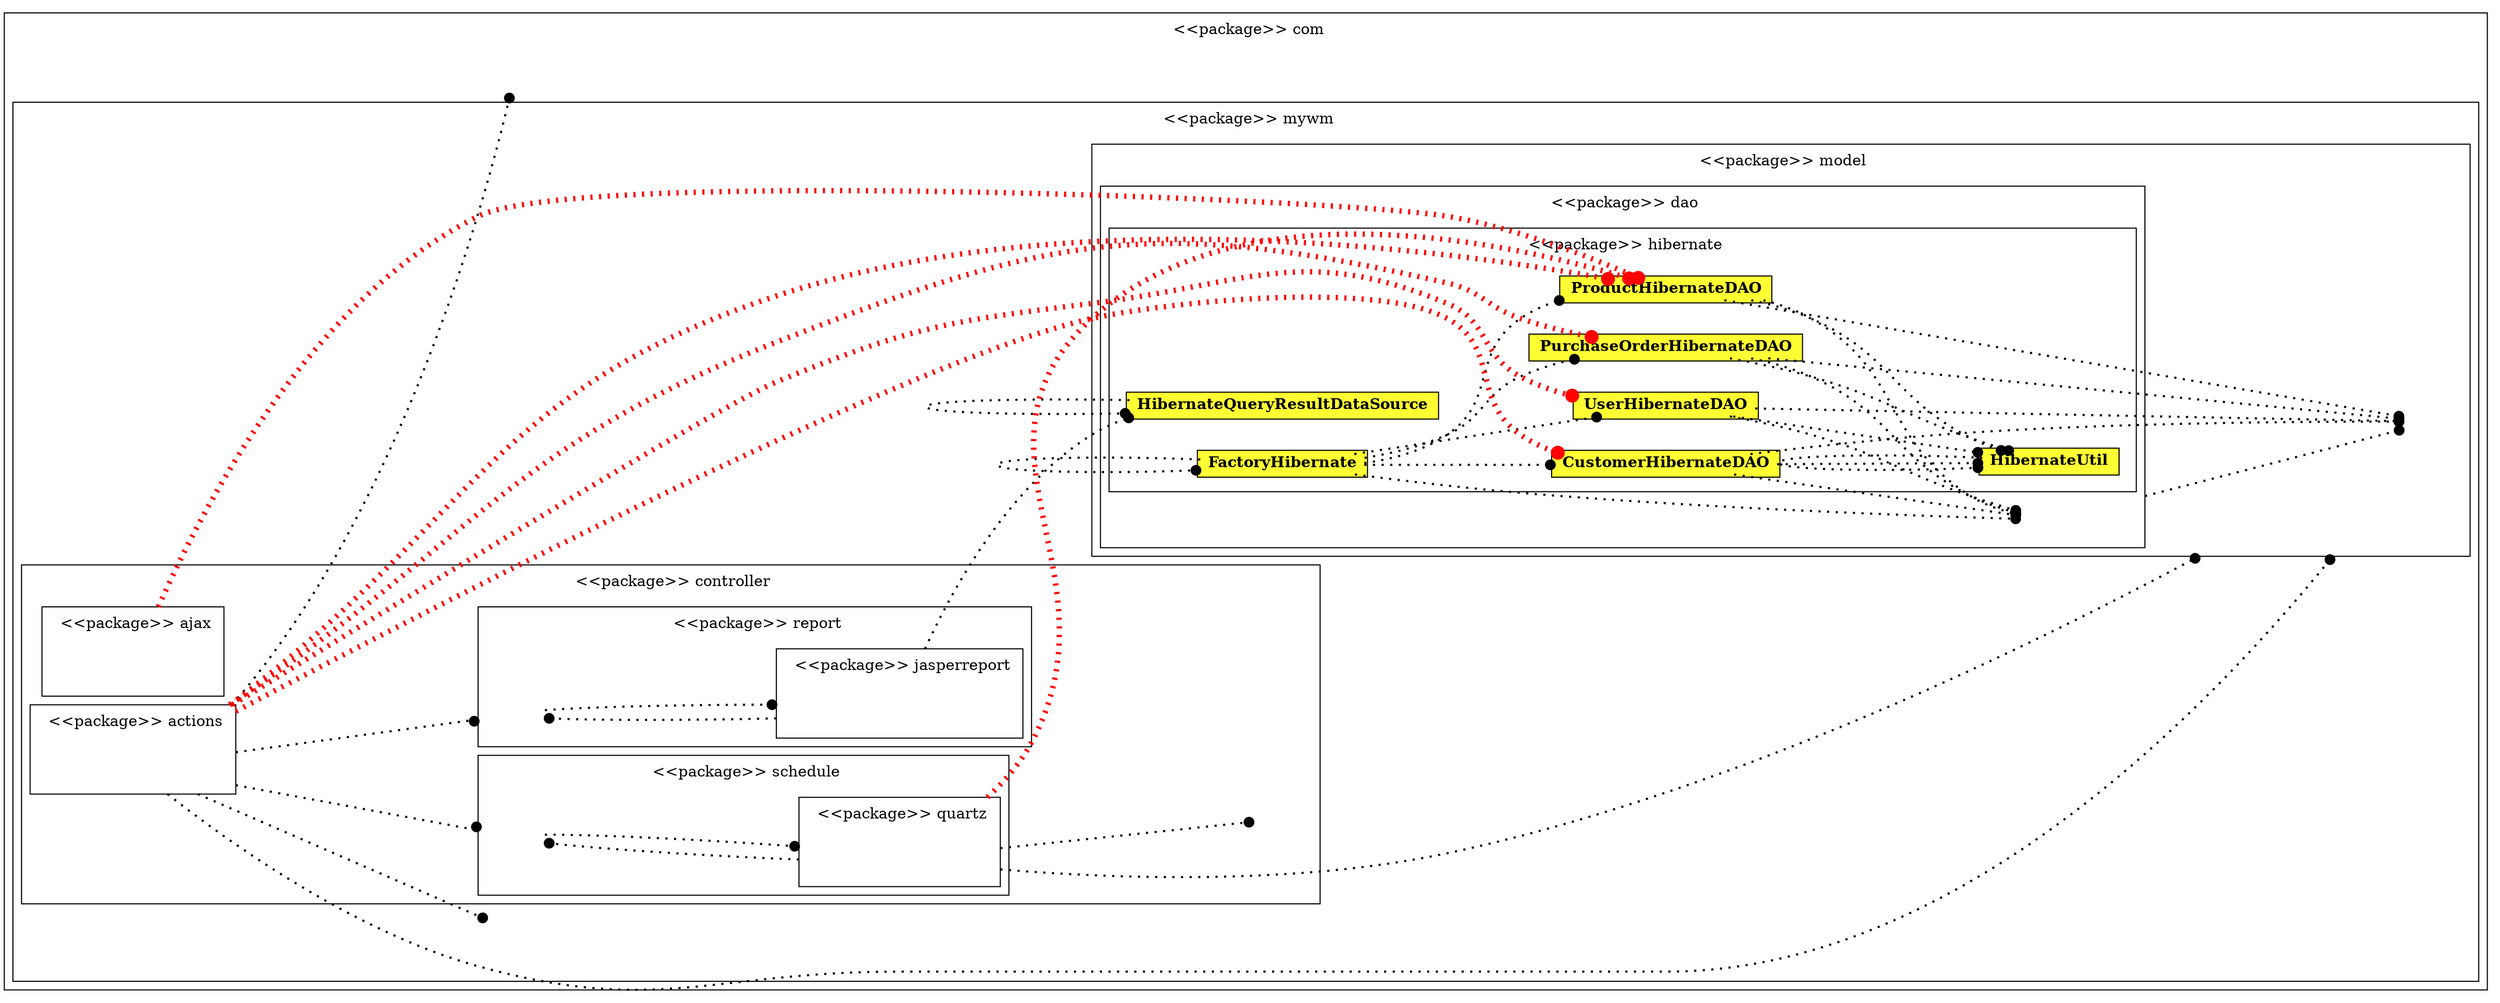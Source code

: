 digraph G{
rankdir=LR; ranksep=equally; compound=true
subgraph cluster1 { label=<<TABLE BORDER="0"><TR><TD BORDER="0" HREF="1" > &lt;&lt;package&gt;&gt; com
</TD></TR></TABLE>>; color=black;
nodeCluster1 [ shape=none, label="" ];
subgraph cluster2 { label=<<TABLE BORDER="0"><TR><TD BORDER="0" HREF="2" > &lt;&lt;package&gt;&gt; mywm
</TD></TR></TABLE>>; color=black;
nodeCluster2 [ shape=none, label="" ];
subgraph cluster3 { label=<<TABLE BORDER="0"><TR><TD BORDER="0" HREF="3" > &lt;&lt;package&gt;&gt; model
</TD></TR></TABLE>>; color=black;
nodeCluster3 [ shape=none, label="" ];
subgraph cluster157 { label=<<TABLE BORDER="0"><TR><TD BORDER="0" HREF="157" > &lt;&lt;package&gt;&gt; dao
</TD></TR></TABLE>>; color=black;
nodeCluster157 [ shape=none, label="" ];
subgraph cluster158 { label=<<TABLE BORDER="0"><TR><TD BORDER="0" HREF="158" > &lt;&lt;package&gt;&gt; hibernate
</TD></TR></TABLE>>; color=black;
nodeCluster158 [ shape=none, label="" ];
 247 [ label = <<TABLE BGCOLOR="#FFFF33"> <TR> <TD PORT="247" HREF="247" BORDER="0"> <B>HibernateUtil </B></TD></TR>
</TABLE>>, shape = "none" ];
 174 [ label = <<TABLE BGCOLOR="#FFFF33"> <TR> <TD PORT="174" HREF="174" BORDER="0"> <B>ProductHibernateDAO </B></TD></TR>
</TABLE>>, shape = "none" ];
 298 [ label = <<TABLE BGCOLOR="#FFFF33"> <TR> <TD PORT="298" HREF="298" BORDER="0"> <B>HibernateQueryResultDataSource </B></TD></TR>
</TABLE>>, shape = "none" ];
 159 [ label = <<TABLE BGCOLOR="#FFFF33"> <TR> <TD PORT="159" HREF="159" BORDER="0"> <B>FactoryHibernate </B></TD></TR>
</TABLE>>, shape = "none" ];
 177 [ label = <<TABLE BGCOLOR="#FFFF33"> <TR> <TD PORT="177" HREF="177" BORDER="0"> <B>PurchaseOrderHibernateDAO </B></TD></TR>
</TABLE>>, shape = "none" ];
 72 [ label = <<TABLE BGCOLOR="#FFFF33"> <TR> <TD PORT="72" HREF="72" BORDER="0"> <B>CustomerHibernateDAO </B></TD></TR>
</TABLE>>, shape = "none" ];
 171 [ label = <<TABLE BGCOLOR="#FFFF33"> <TR> <TD PORT="171" HREF="171" BORDER="0"> <B>UserHibernateDAO </B></TD></TR>
</TABLE>>, shape = "none" ];
}
}
}
subgraph cluster37 { label=<<TABLE BORDER="0"><TR><TD BORDER="0" HREF="37" > &lt;&lt;package&gt;&gt; controller
</TD></TR></TABLE>>; color=black;
nodeCluster37 [ shape=none, label="" ];
subgraph cluster38 { label=<<TABLE BORDER="0"><TR><TD BORDER="0" HREF="38" > &lt;&lt;package&gt;&gt; actions
</TD></TR></TABLE>>; color=black;
nodeCluster38 [ shape=none, label="" ];
}
subgraph cluster193 { label=<<TABLE BORDER="0"><TR><TD BORDER="0" HREF="193" > &lt;&lt;package&gt;&gt; schedule
</TD></TR></TABLE>>; color=black;
nodeCluster193 [ shape=none, label="" ];
subgraph cluster194 { label=<<TABLE BORDER="0"><TR><TD BORDER="0" HREF="194" > &lt;&lt;package&gt;&gt; quartz
</TD></TR></TABLE>>; color=black;
nodeCluster194 [ shape=none, label="" ];
}
}
subgraph cluster433 { label=<<TABLE BORDER="0"><TR><TD BORDER="0" HREF="433" > &lt;&lt;package&gt;&gt; ajax
</TD></TR></TABLE>>; color=black;
nodeCluster433 [ shape=none, label="" ];
}
subgraph cluster283 { label=<<TABLE BORDER="0"><TR><TD BORDER="0" HREF="283" > &lt;&lt;package&gt;&gt; report
</TD></TR></TABLE>>; color=black;
nodeCluster283 [ shape=none, label="" ];
subgraph cluster284 { label=<<TABLE BORDER="0"><TR><TD BORDER="0" HREF="284" > &lt;&lt;package&gt;&gt; jasperreport
</TD></TR></TABLE>>; color=black;
nodeCluster284 [ shape=none, label="" ];
}
}
}
}
}
171:171 -> 247:247[ style = dotted, arrowhead = dot, color = black, penwidth = 2];
177:177 -> 247:247[ style = dotted, arrowhead = dot, color = black, penwidth = 2];
nodeCluster38 -> nodeCluster3[ ltail=cluster38, lhead=cluster3, style = dotted, arrowhead = dot, color = black, penwidth = 2];
72:72 -> nodeCluster3[ lhead=cluster3, style = dotted, arrowhead = dot, color = black, penwidth = 2];
171:171 -> nodeCluster157[ lhead=cluster157, style = dotted, arrowhead = dot, color = black, penwidth = 2];
159:159 -> 174:174[ style = dotted, arrowhead = dot, color = black, penwidth = 2];
174:174 -> nodeCluster157[ lhead=cluster157, style = dotted, arrowhead = dot, color = black, penwidth = 2];
298:298 -> 298:298[ style = dotted, arrowhead = dot, color = black, penwidth = 2];
nodeCluster157 -> nodeCluster3[ ltail=cluster157, lhead=cluster3, style = dotted, arrowhead = dot, color = black, penwidth = 2];
nodeCluster38 -> nodeCluster283[ ltail=cluster38, lhead=cluster283, style = dotted, arrowhead = dot, color = black, penwidth = 2];
nodeCluster38 -> nodeCluster2[ ltail=cluster38, lhead=cluster2, style = dotted, arrowhead = dot, color = black, penwidth = 2];
159:159 -> 171:171[ style = dotted, arrowhead = dot, color = black, penwidth = 2];
72:72 -> 247:247[ style = dotted, arrowhead = dot, color = black, penwidth = 2];
nodeCluster284 -> nodeCluster283[ ltail=cluster284, lhead=cluster283, style = dotted, arrowhead = dot, color = black, penwidth = 2];
177:177 -> nodeCluster3[ lhead=cluster3, style = dotted, arrowhead = dot, color = black, penwidth = 2];
nodeCluster38 -> nodeCluster193[ ltail=cluster38, lhead=cluster193, style = dotted, arrowhead = dot, color = black, penwidth = 2];
nodeCluster194 -> nodeCluster37[ ltail=cluster194, lhead=cluster37, style = dotted, arrowhead = dot, color = black, penwidth = 2];
177:177 -> nodeCluster157[ lhead=cluster157, style = dotted, arrowhead = dot, color = black, penwidth = 2];
171:171 -> nodeCluster3[ lhead=cluster3, style = dotted, arrowhead = dot, color = black, penwidth = 2];
247:247 -> 247:247[ style = dotted, arrowhead = dot, color = black, penwidth = 2];
159:159 -> 177:177[ style = dotted, arrowhead = dot, color = black, penwidth = 2];
nodeCluster194 -> nodeCluster3[ ltail=cluster194, lhead=cluster3, style = dotted, arrowhead = dot, color = black, penwidth = 2];
159:159 -> nodeCluster157[ lhead=cluster157, style = dotted, arrowhead = dot, color = black, penwidth = 2];
nodeCluster38 -> 171:171[ ltail=cluster38, style = dotted, arrowhead = dot, color = red, penwidth = 5];
nodeCluster38 -> 177:177[ ltail=cluster38, style = dotted, arrowhead = dot, color = red, penwidth = 5];
nodeCluster38 -> nodeCluster1[ ltail=cluster38, lhead=cluster1, style = dotted, arrowhead = dot, color = black, penwidth = 2];
nodeCluster433 -> 174:174[ ltail=cluster433, style = dotted, arrowhead = dot, color = red, penwidth = 5];
174:174 -> 247:247[ style = dotted, arrowhead = dot, color = black, penwidth = 2];
nodeCluster194 -> 174:174[ ltail=cluster194, style = dotted, arrowhead = dot, color = red, penwidth = 5];
nodeCluster193 -> nodeCluster194[ ltail=cluster193, lhead=cluster194, style = dotted, arrowhead = dot, color = black, penwidth = 2];
nodeCluster194 -> nodeCluster193[ ltail=cluster194, lhead=cluster193, style = dotted, arrowhead = dot, color = black, penwidth = 2];
72:72 -> nodeCluster157[ lhead=cluster157, style = dotted, arrowhead = dot, color = black, penwidth = 2];
nodeCluster283 -> nodeCluster284[ ltail=cluster283, lhead=cluster284, style = dotted, arrowhead = dot, color = black, penwidth = 2];
nodeCluster284 -> 298:298[ ltail=cluster284, style = dotted, arrowhead = dot, color = black, penwidth = 2];
159:159 -> 159:159[ style = dotted, arrowhead = dot, color = black, penwidth = 2];
159:159 -> 72:72[ style = dotted, arrowhead = dot, color = black, penwidth = 2];
nodeCluster38 -> 174:174[ ltail=cluster38, style = dotted, arrowhead = dot, color = red, penwidth = 5];
174:174 -> nodeCluster3[ lhead=cluster3, style = dotted, arrowhead = dot, color = black, penwidth = 2];
nodeCluster38 -> 72:72[ ltail=cluster38, style = dotted, arrowhead = dot, color = red, penwidth = 5];
}
